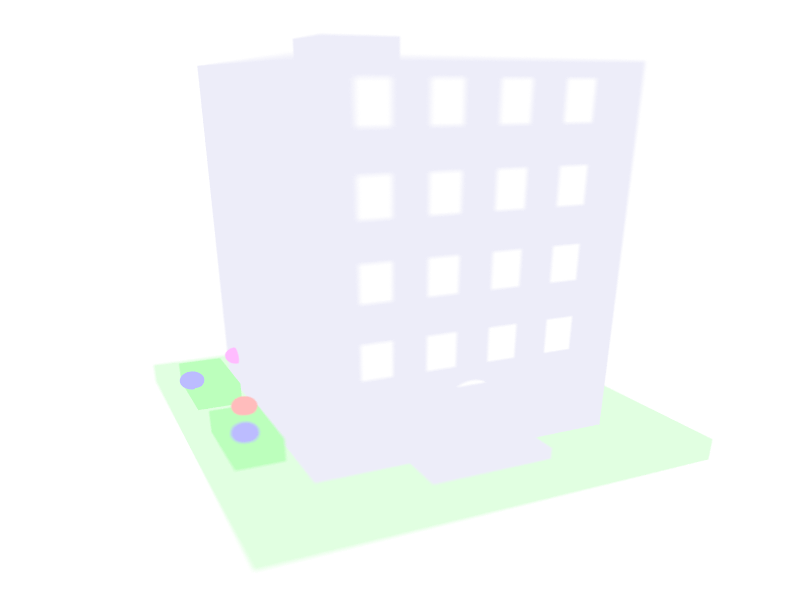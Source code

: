 #include "colors.inc"
#include "textures.inc"

// unit is meter

#declare _tex = texture {
  pigment { color White }
}

#declare RndSeed = seed(30);
#declare _posCamera = <1.0,0.5,1.0>;
#declare _lookAt = <0.0,0.0,0.0>;

camera {
  location    _posCamera
  look_at     _lookAt
  right x
  focal_point _lookAt
  aperture 0.1
  blur_samples 50
}

light_source {
  <1.0, 1.0, 0.5>
  color rgb 1.5
  area_light <-0.1, 0, -0.1>, <0.1, 0, 0.1>, 3, 3
  adaptive 1
  jitter
}

background { color rgb 1.0 }

global_settings { ambient_light 0 radiosity {brightness 0.5}}

#declare hotelIcon = union {
  #local groundSize = 0.75;
  #local buildingWidth = 0.5;
  #local buildingHeight = 1.5;
  // Ground
  box {
    <-groundSize,-0.1,-groundSize>
    <groundSize,0.0,groundSize>
    texture {
      pigment {
        color <0.75, 1.0, 0.75>
      }
    }
  }
  // Flowers
  box {
    <groundSize-0.05,0.15,0.1>
    <groundSize-0.2,0.05,0.4>
    texture {
      pigment {
        color <0.5, 1.0, 0.5>
      }
    }
  }
  box {
    <groundSize-0.05,0.15,-0.1>
    <groundSize-0.2,0.05,-0.4>
    texture {
      pigment {
        color <0.5, 1.0, 0.5>
      }
    }
  }
  sphere {
    <groundSize-0.1,0.175,0.35>
    0.04
    texture {
      pigment {
        color <0.5, 0.5, 1.0>
      }
    }
  }
  sphere {
    <groundSize-0.15,0.175,0.15>
    0.04
    texture {
      pigment {
        color <1.0, 0.5, 0.5>
      }
    }
  }
  sphere {
    <groundSize-0.05,0.175,-0.15>
    0.04
    texture {
      pigment {
        color <0.5, 0.5, 1.0>
      }
    }
  }
  sphere {
    <groundSize-0.25,0.175,-0.35>
    0.04
    texture {
      pigment {
        color <1.0, 0.5, 1.0>
      }
    }
  }
  // Board
  box {
    <-buildingWidth,buildingHeight*0.4,buildingWidth-0.02>
    <-buildingWidth-0.2,buildingHeight*0.9,buildingWidth-0.01>
    texture {
      pigment {
        color <1.0,1.0,1.0>
      }
      finish {
        ambient .9
      }
    }
  }  
  #local colBuilding = <0.85, 0.85, 0.95>;
  // Building
  difference {
    // Main block
    box {
      <-buildingWidth,0.0,-buildingWidth>
      <buildingWidth,buildingHeight,buildingWidth>
    }
    union {
      // Roof terrasse
      box {
        <-buildingWidth*0.95,buildingHeight-0.05,-buildingWidth*0.95>
        <buildingWidth*0.95,buildingHeight+1.0,buildingWidth*0.95>
      }
      // Entrance door
      union {
        box {
          <-0.075,0.1,0.0>
          <0.075,0.25,buildingWidth+0.1>
        }
        cylinder {
          <0.0,0.25,0.0>
          <0.0,0.25,buildingWidth+0.1>
          0.075
        }      
      }
      // Floor windows
      #local iFloor=0;
      #local nbFloor=4;
      #while (iFloor<nbFloor)
        #local iWindow=1;
        #local nbWindow=5;
        #while (iWindow<nbWindow)
          box {
            <-buildingWidth+2.0*buildingWidth*(iWindow/nbWindow)+0.05,(iFloor+1.3)*(buildingHeight/(nbFloor+1)),-1.0>
            <-buildingWidth+2.0*buildingWidth*(iWindow/nbWindow)-0.05,(iFloor+1.8)*(buildingHeight/(nbFloor+1)),1.0>
          }
          box {
            <-buildingWidth+2.0*buildingWidth*(iWindow/nbWindow)+0.05,(iFloor+1.3)*(buildingHeight/(nbFloor+1)),-1.0>
            <-buildingWidth+2.0*buildingWidth*(iWindow/nbWindow)-0.05,(iFloor+1.8)*(buildingHeight/(nbFloor+1)),1.0>
            rotate 90.0*y
          }
          #declare iWindow=iWindow+1;
        #end
        #declare iFloor=iFloor+1;
      #end
    }
    texture {
      pigment {
        color colBuilding
      }
    }
  }
  // Glass
  box {
    <-buildingWidth,buildingHeight*0.2,buildingWidth-0.05>
    <buildingWidth,buildingHeight,buildingWidth-0.01>
    texture {
      Glass
    }
  }
  // Entrance stairways
  union {
    box {
      <-0.2,0.0,0.0>
      <0.2,0.05,buildingWidth+0.15>
    }
    box {
      <-0.15,0.05,0.0>
      <0.15,0.1,buildingWidth+0.1>
    }
    texture {
      pigment {
        color colBuilding
      }
    }
  }
  // Terrasse block
  box {
    <0.0,buildingHeight-1.0,0.0>
    <0.25,buildingHeight+0.1,-0.25>
    texture {
      pigment {
        color colBuilding
      }
    }
  }
}

object {
  hotelIcon
  translate -0.5*y
  scale 0.55
  rotate 20.0 * y
}

